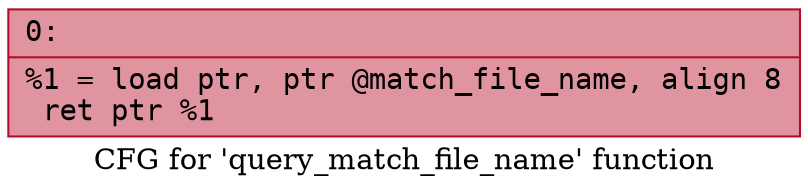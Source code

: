digraph "CFG for 'query_match_file_name' function" {
	label="CFG for 'query_match_file_name' function";

	Node0x6000031fa710 [shape=record,color="#b70d28ff", style=filled, fillcolor="#b70d2870" fontname="Courier",label="{0:\l|  %1 = load ptr, ptr @match_file_name, align 8\l  ret ptr %1\l}"];
}
